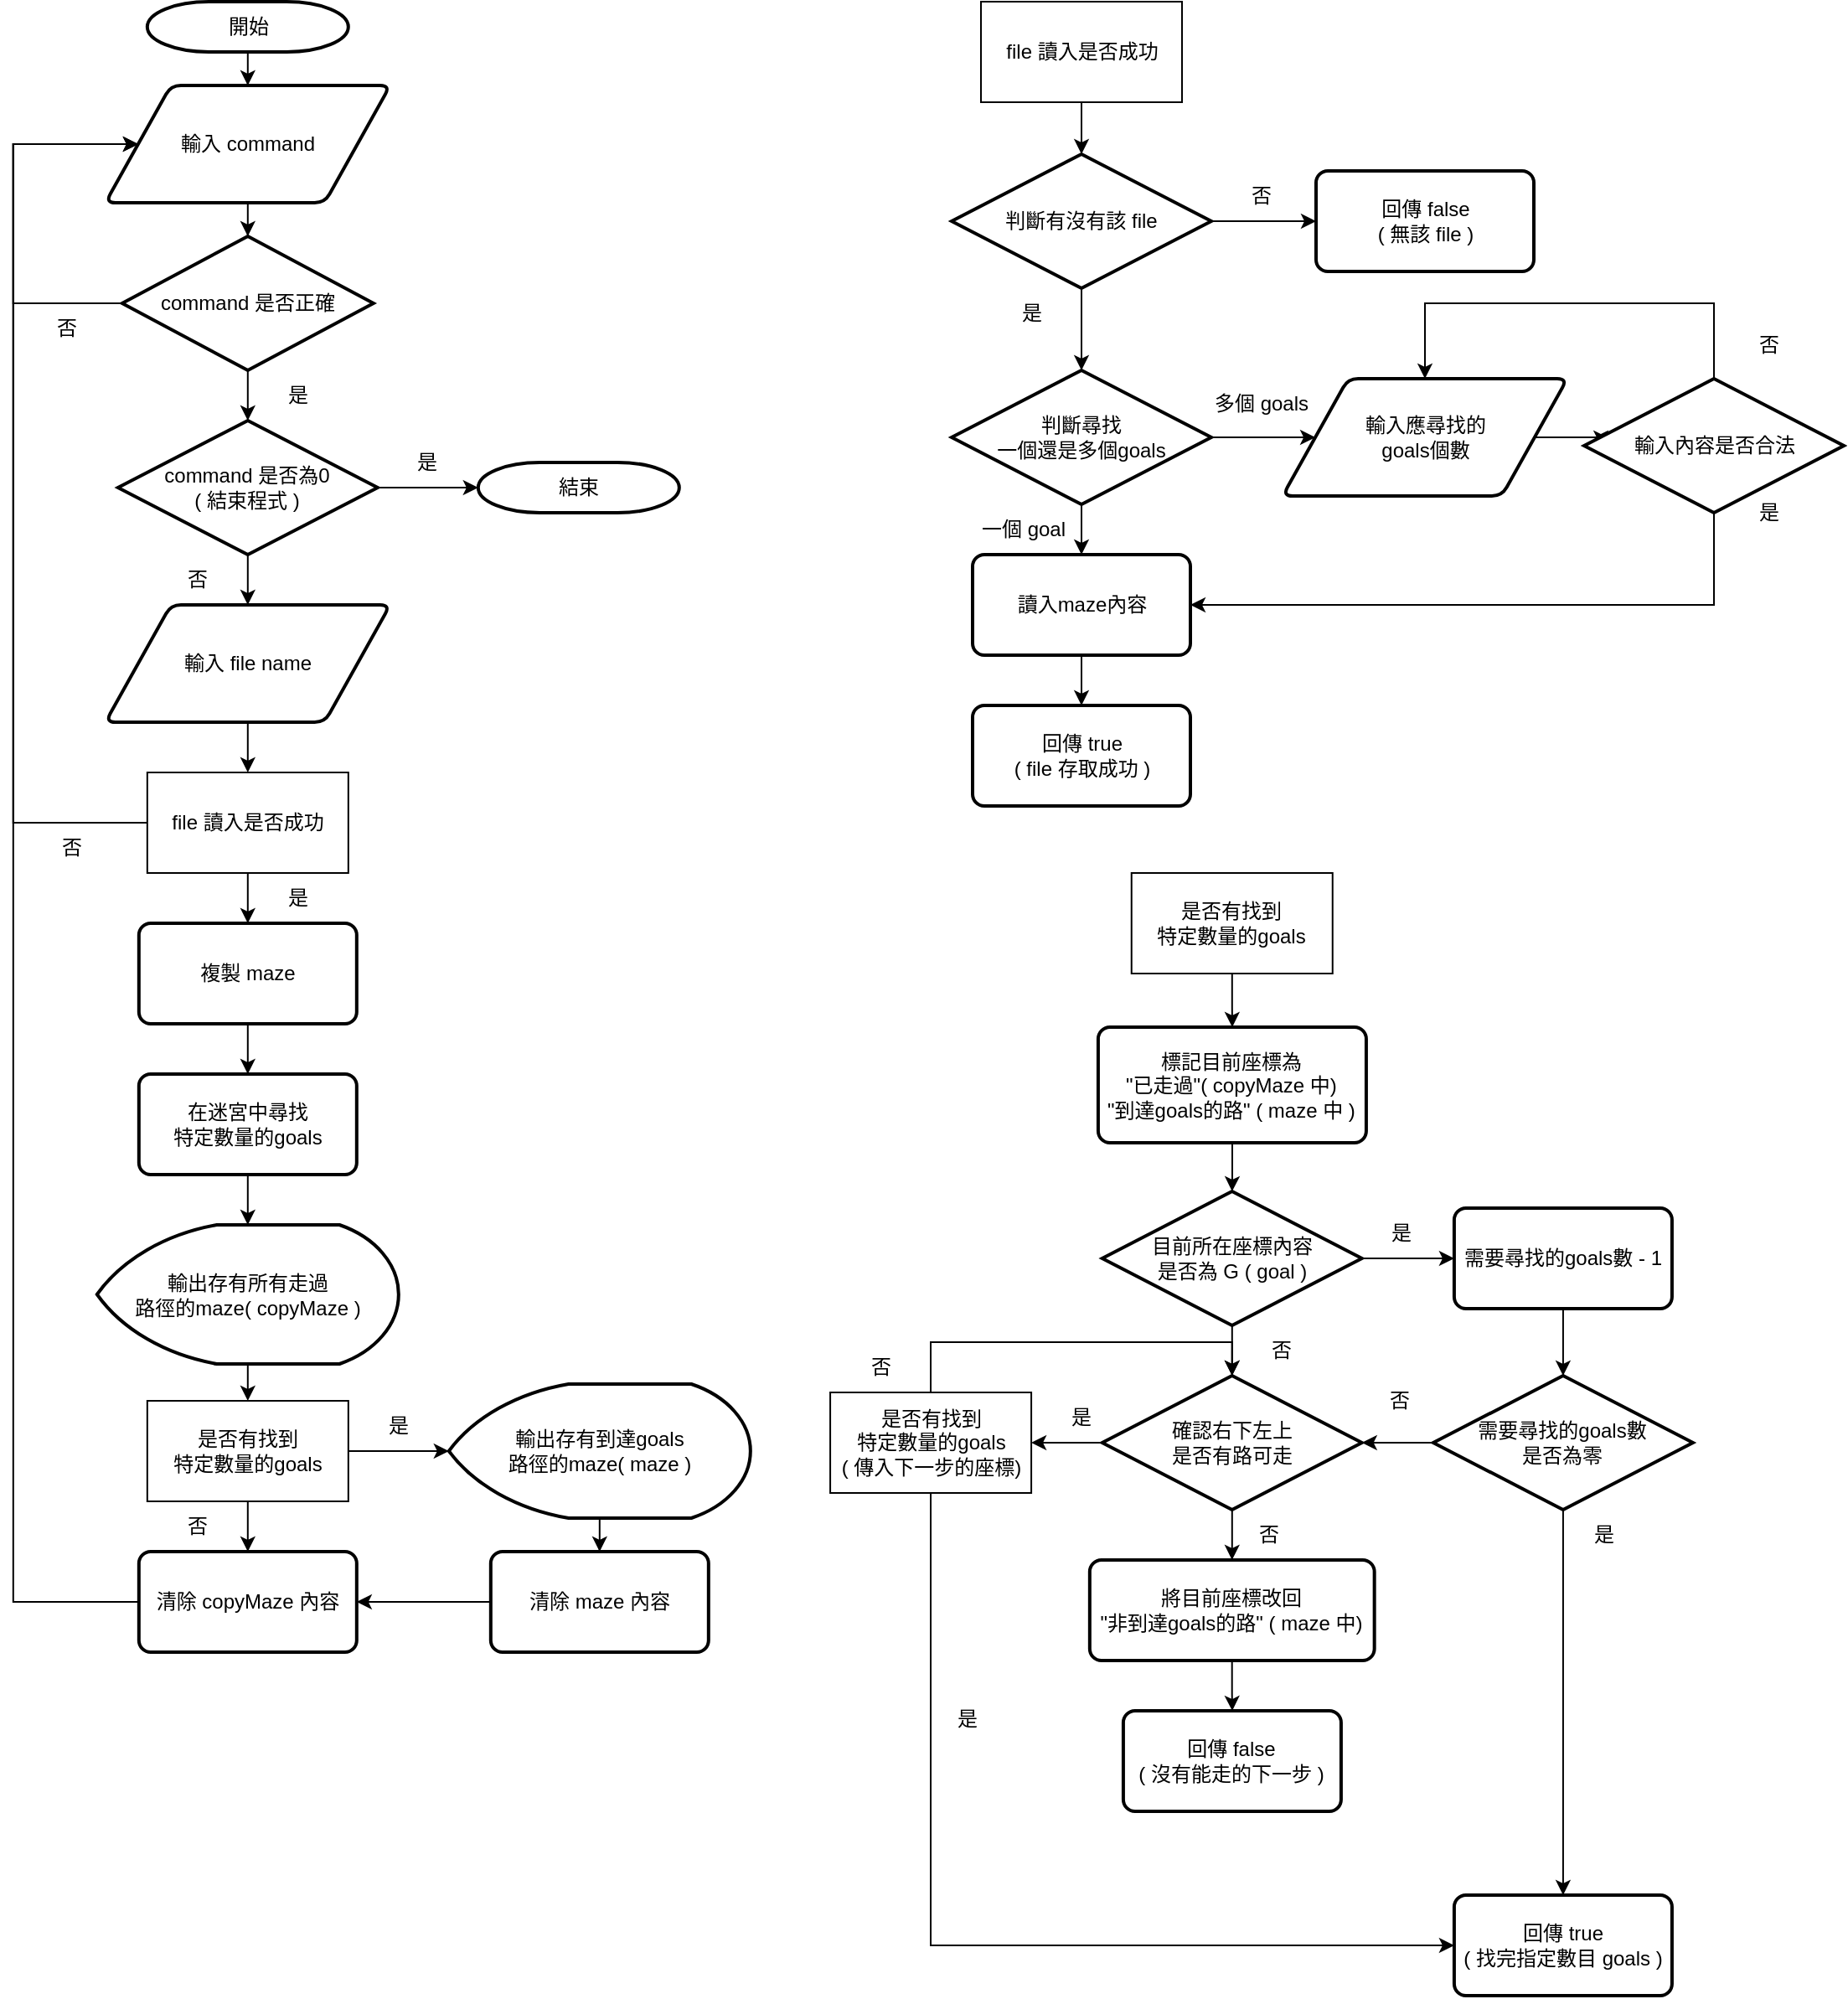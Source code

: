 <mxfile version="22.0.1" type="device">
  <diagram id="6a731a19-8d31-9384-78a2-239565b7b9f0" name="Page-1">
    <mxGraphModel dx="1674" dy="750" grid="1" gridSize="10" guides="1" tooltips="1" connect="1" arrows="1" fold="1" page="1" pageScale="1" pageWidth="1169" pageHeight="827" background="none" math="0" shadow="0">
      <root>
        <mxCell id="0" />
        <mxCell id="1" parent="0" />
        <mxCell id="fYadWOl1rb0CboXV9mMa-138" value="" style="edgeStyle=orthogonalEdgeStyle;rounded=0;orthogonalLoop=1;jettySize=auto;html=1;" parent="1" source="fYadWOl1rb0CboXV9mMa-135" target="fYadWOl1rb0CboXV9mMa-136" edge="1">
          <mxGeometry relative="1" as="geometry" />
        </mxCell>
        <mxCell id="fYadWOl1rb0CboXV9mMa-135" value="file 讀入是否成功" style="rounded=0;whiteSpace=wrap;html=1;" parent="1" vertex="1">
          <mxGeometry x="617.5" y="40" width="120" height="60" as="geometry" />
        </mxCell>
        <mxCell id="fYadWOl1rb0CboXV9mMa-143" style="edgeStyle=orthogonalEdgeStyle;rounded=0;orthogonalLoop=1;jettySize=auto;html=1;entryX=0;entryY=0.5;entryDx=0;entryDy=0;" parent="1" source="fYadWOl1rb0CboXV9mMa-136" target="fYadWOl1rb0CboXV9mMa-139" edge="1">
          <mxGeometry relative="1" as="geometry" />
        </mxCell>
        <mxCell id="fYadWOl1rb0CboXV9mMa-145" value="" style="edgeStyle=orthogonalEdgeStyle;rounded=0;orthogonalLoop=1;jettySize=auto;html=1;" parent="1" source="fYadWOl1rb0CboXV9mMa-136" target="fYadWOl1rb0CboXV9mMa-144" edge="1">
          <mxGeometry relative="1" as="geometry" />
        </mxCell>
        <mxCell id="fYadWOl1rb0CboXV9mMa-136" value="判斷有沒有該 file" style="strokeWidth=2;html=1;shape=mxgraph.flowchart.decision;whiteSpace=wrap;" parent="1" vertex="1">
          <mxGeometry x="600" y="131" width="155" height="80" as="geometry" />
        </mxCell>
        <mxCell id="fYadWOl1rb0CboXV9mMa-139" value="回傳 false&lt;br&gt;( 無該 file )" style="rounded=1;whiteSpace=wrap;html=1;absoluteArcSize=1;arcSize=14;strokeWidth=2;" parent="1" vertex="1">
          <mxGeometry x="817.5" y="141" width="130" height="60" as="geometry" />
        </mxCell>
        <mxCell id="fYadWOl1rb0CboXV9mMa-141" value="否" style="text;html=1;strokeColor=none;fillColor=none;align=center;verticalAlign=middle;whiteSpace=wrap;rounded=0;" parent="1" vertex="1">
          <mxGeometry x="755" y="141" width="60" height="30" as="geometry" />
        </mxCell>
        <mxCell id="fYadWOl1rb0CboXV9mMa-148" value="" style="edgeStyle=orthogonalEdgeStyle;rounded=0;orthogonalLoop=1;jettySize=auto;html=1;" parent="1" source="fYadWOl1rb0CboXV9mMa-144" target="fYadWOl1rb0CboXV9mMa-147" edge="1">
          <mxGeometry relative="1" as="geometry" />
        </mxCell>
        <mxCell id="fYadWOl1rb0CboXV9mMa-154" style="edgeStyle=orthogonalEdgeStyle;rounded=0;orthogonalLoop=1;jettySize=auto;html=1;entryX=0;entryY=0.5;entryDx=0;entryDy=0;" parent="1" source="fYadWOl1rb0CboXV9mMa-144" target="fYadWOl1rb0CboXV9mMa-153" edge="1">
          <mxGeometry relative="1" as="geometry" />
        </mxCell>
        <mxCell id="fYadWOl1rb0CboXV9mMa-144" value="判斷尋找&lt;br&gt;一個還是多個goals" style="strokeWidth=2;html=1;shape=mxgraph.flowchart.decision;whiteSpace=wrap;" parent="1" vertex="1">
          <mxGeometry x="600" y="260" width="155" height="80" as="geometry" />
        </mxCell>
        <mxCell id="fYadWOl1rb0CboXV9mMa-146" value="是" style="text;html=1;strokeColor=none;fillColor=none;align=center;verticalAlign=middle;whiteSpace=wrap;rounded=0;" parent="1" vertex="1">
          <mxGeometry x="617.5" y="211" width="60" height="30" as="geometry" />
        </mxCell>
        <mxCell id="fYadWOl1rb0CboXV9mMa-165" value="" style="edgeStyle=orthogonalEdgeStyle;rounded=0;orthogonalLoop=1;jettySize=auto;html=1;" parent="1" source="fYadWOl1rb0CboXV9mMa-147" target="fYadWOl1rb0CboXV9mMa-164" edge="1">
          <mxGeometry relative="1" as="geometry" />
        </mxCell>
        <mxCell id="fYadWOl1rb0CboXV9mMa-147" value="讀入maze內容" style="rounded=1;whiteSpace=wrap;html=1;absoluteArcSize=1;arcSize=14;strokeWidth=2;" parent="1" vertex="1">
          <mxGeometry x="612.5" y="370" width="130" height="60" as="geometry" />
        </mxCell>
        <mxCell id="fYadWOl1rb0CboXV9mMa-149" value="一個 goal" style="text;html=1;strokeColor=none;fillColor=none;align=center;verticalAlign=middle;whiteSpace=wrap;rounded=0;" parent="1" vertex="1">
          <mxGeometry x="612.5" y="340" width="60" height="30" as="geometry" />
        </mxCell>
        <mxCell id="fYadWOl1rb0CboXV9mMa-152" value="多個 goals" style="text;html=1;strokeColor=none;fillColor=none;align=center;verticalAlign=middle;whiteSpace=wrap;rounded=0;" parent="1" vertex="1">
          <mxGeometry x="755" y="265" width="60" height="30" as="geometry" />
        </mxCell>
        <mxCell id="fYadWOl1rb0CboXV9mMa-157" value="" style="edgeStyle=orthogonalEdgeStyle;rounded=0;orthogonalLoop=1;jettySize=auto;html=1;" parent="1" source="fYadWOl1rb0CboXV9mMa-153" target="fYadWOl1rb0CboXV9mMa-156" edge="1">
          <mxGeometry relative="1" as="geometry" />
        </mxCell>
        <mxCell id="fYadWOl1rb0CboXV9mMa-153" value="輸入應尋找的&lt;br&gt;goals個數" style="shape=parallelogram;html=1;strokeWidth=2;perimeter=parallelogramPerimeter;whiteSpace=wrap;rounded=1;arcSize=12;size=0.23;" parent="1" vertex="1">
          <mxGeometry x="797.5" y="265" width="170" height="70" as="geometry" />
        </mxCell>
        <mxCell id="fYadWOl1rb0CboXV9mMa-160" style="edgeStyle=orthogonalEdgeStyle;rounded=0;orthogonalLoop=1;jettySize=auto;html=1;entryX=1;entryY=0.5;entryDx=0;entryDy=0;" parent="1" source="fYadWOl1rb0CboXV9mMa-156" target="fYadWOl1rb0CboXV9mMa-147" edge="1">
          <mxGeometry relative="1" as="geometry">
            <Array as="points">
              <mxPoint x="1055" y="400" />
            </Array>
          </mxGeometry>
        </mxCell>
        <mxCell id="fYadWOl1rb0CboXV9mMa-161" style="edgeStyle=orthogonalEdgeStyle;rounded=0;orthogonalLoop=1;jettySize=auto;html=1;entryX=0.5;entryY=0;entryDx=0;entryDy=0;" parent="1" source="fYadWOl1rb0CboXV9mMa-156" target="fYadWOl1rb0CboXV9mMa-153" edge="1">
          <mxGeometry relative="1" as="geometry">
            <Array as="points">
              <mxPoint x="1055" y="220" />
              <mxPoint x="882" y="220" />
            </Array>
          </mxGeometry>
        </mxCell>
        <mxCell id="fYadWOl1rb0CboXV9mMa-156" value="輸入內容是否合法" style="strokeWidth=2;html=1;shape=mxgraph.flowchart.decision;whiteSpace=wrap;" parent="1" vertex="1">
          <mxGeometry x="977.5" y="265" width="155" height="80" as="geometry" />
        </mxCell>
        <mxCell id="fYadWOl1rb0CboXV9mMa-162" value="是" style="text;html=1;strokeColor=none;fillColor=none;align=center;verticalAlign=middle;whiteSpace=wrap;rounded=0;" parent="1" vertex="1">
          <mxGeometry x="1057.5" y="330" width="60" height="30" as="geometry" />
        </mxCell>
        <mxCell id="fYadWOl1rb0CboXV9mMa-163" value="否" style="text;html=1;strokeColor=none;fillColor=none;align=center;verticalAlign=middle;whiteSpace=wrap;rounded=0;" parent="1" vertex="1">
          <mxGeometry x="1057.5" y="230" width="60" height="30" as="geometry" />
        </mxCell>
        <mxCell id="fYadWOl1rb0CboXV9mMa-164" value="回傳 true&lt;br&gt;( file 存取成功 )" style="rounded=1;whiteSpace=wrap;html=1;absoluteArcSize=1;arcSize=14;strokeWidth=2;" parent="1" vertex="1">
          <mxGeometry x="612.5" y="460" width="130" height="60" as="geometry" />
        </mxCell>
        <mxCell id="fYadWOl1rb0CboXV9mMa-168" value="" style="edgeStyle=orthogonalEdgeStyle;rounded=0;orthogonalLoop=1;jettySize=auto;html=1;" parent="1" source="fYadWOl1rb0CboXV9mMa-166" target="fYadWOl1rb0CboXV9mMa-167" edge="1">
          <mxGeometry relative="1" as="geometry" />
        </mxCell>
        <mxCell id="fYadWOl1rb0CboXV9mMa-166" value="是否有找到&lt;br&gt;特定數量的goals" style="rounded=0;whiteSpace=wrap;html=1;" parent="1" vertex="1">
          <mxGeometry x="707.37" y="560" width="120" height="60" as="geometry" />
        </mxCell>
        <mxCell id="fYadWOl1rb0CboXV9mMa-170" value="" style="edgeStyle=orthogonalEdgeStyle;rounded=0;orthogonalLoop=1;jettySize=auto;html=1;" parent="1" source="fYadWOl1rb0CboXV9mMa-167" target="fYadWOl1rb0CboXV9mMa-169" edge="1">
          <mxGeometry relative="1" as="geometry" />
        </mxCell>
        <mxCell id="fYadWOl1rb0CboXV9mMa-167" value="標記目前座標為&lt;br&gt;&quot;已走過&quot;( copyMaze 中)&lt;br&gt;&quot;到達goals的路&quot; ( maze 中 )" style="rounded=1;whiteSpace=wrap;html=1;absoluteArcSize=1;arcSize=14;strokeWidth=2;" parent="1" vertex="1">
          <mxGeometry x="687.46" y="652" width="160" height="69" as="geometry" />
        </mxCell>
        <mxCell id="fYadWOl1rb0CboXV9mMa-172" value="" style="edgeStyle=orthogonalEdgeStyle;rounded=0;orthogonalLoop=1;jettySize=auto;html=1;" parent="1" source="fYadWOl1rb0CboXV9mMa-169" target="fYadWOl1rb0CboXV9mMa-171" edge="1">
          <mxGeometry relative="1" as="geometry" />
        </mxCell>
        <mxCell id="fYadWOl1rb0CboXV9mMa-186" value="" style="edgeStyle=orthogonalEdgeStyle;rounded=0;orthogonalLoop=1;jettySize=auto;html=1;" parent="1" source="fYadWOl1rb0CboXV9mMa-169" target="fYadWOl1rb0CboXV9mMa-184" edge="1">
          <mxGeometry relative="1" as="geometry" />
        </mxCell>
        <mxCell id="fYadWOl1rb0CboXV9mMa-169" value="目前所在座標內容&lt;br&gt;是否為 G ( goal )" style="strokeWidth=2;html=1;shape=mxgraph.flowchart.decision;whiteSpace=wrap;" parent="1" vertex="1">
          <mxGeometry x="689.87" y="750" width="155" height="80" as="geometry" />
        </mxCell>
        <mxCell id="fYadWOl1rb0CboXV9mMa-175" value="" style="edgeStyle=orthogonalEdgeStyle;rounded=0;orthogonalLoop=1;jettySize=auto;html=1;" parent="1" source="fYadWOl1rb0CboXV9mMa-171" target="fYadWOl1rb0CboXV9mMa-174" edge="1">
          <mxGeometry relative="1" as="geometry" />
        </mxCell>
        <mxCell id="fYadWOl1rb0CboXV9mMa-171" value="需要尋找的goals數 - 1" style="rounded=1;whiteSpace=wrap;html=1;absoluteArcSize=1;arcSize=14;strokeWidth=2;" parent="1" vertex="1">
          <mxGeometry x="899.96" y="760" width="130" height="60" as="geometry" />
        </mxCell>
        <mxCell id="fYadWOl1rb0CboXV9mMa-173" value="是" style="text;html=1;strokeColor=none;fillColor=none;align=center;verticalAlign=middle;whiteSpace=wrap;rounded=0;" parent="1" vertex="1">
          <mxGeometry x="847.46" y="760" width="42.59" height="30" as="geometry" />
        </mxCell>
        <mxCell id="fYadWOl1rb0CboXV9mMa-177" value="" style="edgeStyle=orthogonalEdgeStyle;rounded=0;orthogonalLoop=1;jettySize=auto;html=1;" parent="1" source="fYadWOl1rb0CboXV9mMa-174" target="fYadWOl1rb0CboXV9mMa-176" edge="1">
          <mxGeometry relative="1" as="geometry" />
        </mxCell>
        <mxCell id="fYadWOl1rb0CboXV9mMa-187" value="" style="edgeStyle=orthogonalEdgeStyle;rounded=0;orthogonalLoop=1;jettySize=auto;html=1;" parent="1" source="fYadWOl1rb0CboXV9mMa-174" target="fYadWOl1rb0CboXV9mMa-184" edge="1">
          <mxGeometry relative="1" as="geometry" />
        </mxCell>
        <mxCell id="fYadWOl1rb0CboXV9mMa-174" value="需要尋找的goals數&lt;br&gt;是否為零" style="strokeWidth=2;html=1;shape=mxgraph.flowchart.decision;whiteSpace=wrap;" parent="1" vertex="1">
          <mxGeometry x="887.46" y="860" width="155" height="80" as="geometry" />
        </mxCell>
        <mxCell id="fYadWOl1rb0CboXV9mMa-178" value="是" style="text;html=1;strokeColor=none;fillColor=none;align=center;verticalAlign=middle;whiteSpace=wrap;rounded=0;" parent="1" vertex="1">
          <mxGeometry x="967.55" y="940" width="42.59" height="30" as="geometry" />
        </mxCell>
        <mxCell id="fYadWOl1rb0CboXV9mMa-181" value="否" style="text;html=1;strokeColor=none;fillColor=none;align=center;verticalAlign=middle;whiteSpace=wrap;rounded=0;" parent="1" vertex="1">
          <mxGeometry x="844.87" y="860" width="45.09" height="30" as="geometry" />
        </mxCell>
        <mxCell id="fYadWOl1rb0CboXV9mMa-183" value="否" style="text;html=1;strokeColor=none;fillColor=none;align=center;verticalAlign=middle;whiteSpace=wrap;rounded=0;" parent="1" vertex="1">
          <mxGeometry x="767.37" y="830" width="60" height="30" as="geometry" />
        </mxCell>
        <mxCell id="fYadWOl1rb0CboXV9mMa-189" value="" style="edgeStyle=orthogonalEdgeStyle;rounded=0;orthogonalLoop=1;jettySize=auto;html=1;" parent="1" source="fYadWOl1rb0CboXV9mMa-184" target="fYadWOl1rb0CboXV9mMa-188" edge="1">
          <mxGeometry relative="1" as="geometry" />
        </mxCell>
        <mxCell id="fYadWOl1rb0CboXV9mMa-210" value="" style="edgeStyle=orthogonalEdgeStyle;rounded=0;orthogonalLoop=1;jettySize=auto;html=1;" parent="1" source="fYadWOl1rb0CboXV9mMa-184" target="fYadWOl1rb0CboXV9mMa-200" edge="1">
          <mxGeometry relative="1" as="geometry" />
        </mxCell>
        <mxCell id="fYadWOl1rb0CboXV9mMa-184" value="確認右下左上&lt;br&gt;是否有路可走" style="strokeWidth=2;html=1;shape=mxgraph.flowchart.decision;whiteSpace=wrap;" parent="1" vertex="1">
          <mxGeometry x="689.87" y="860" width="155" height="80" as="geometry" />
        </mxCell>
        <mxCell id="fYadWOl1rb0CboXV9mMa-195" value="" style="edgeStyle=orthogonalEdgeStyle;rounded=0;orthogonalLoop=1;jettySize=auto;html=1;" parent="1" source="fYadWOl1rb0CboXV9mMa-188" target="fYadWOl1rb0CboXV9mMa-194" edge="1">
          <mxGeometry relative="1" as="geometry" />
        </mxCell>
        <mxCell id="fYadWOl1rb0CboXV9mMa-188" value="將目前座標改回&lt;br&gt;&quot;非到達goals的路&quot; ( maze 中)" style="rounded=1;whiteSpace=wrap;html=1;absoluteArcSize=1;arcSize=14;strokeWidth=2;" parent="1" vertex="1">
          <mxGeometry x="682.42" y="970" width="169.91" height="60" as="geometry" />
        </mxCell>
        <mxCell id="fYadWOl1rb0CboXV9mMa-190" value="否" style="text;html=1;strokeColor=none;fillColor=none;align=center;verticalAlign=middle;whiteSpace=wrap;rounded=0;" parent="1" vertex="1">
          <mxGeometry x="767.37" y="940" width="45.09" height="30" as="geometry" />
        </mxCell>
        <mxCell id="fYadWOl1rb0CboXV9mMa-193" value="是" style="text;html=1;strokeColor=none;fillColor=none;align=center;verticalAlign=middle;whiteSpace=wrap;rounded=0;" parent="1" vertex="1">
          <mxGeometry x="587.54" y="1050" width="42.59" height="30" as="geometry" />
        </mxCell>
        <mxCell id="fYadWOl1rb0CboXV9mMa-194" value="回傳 false&lt;br&gt;( 沒有能走的下一步 )" style="rounded=1;whiteSpace=wrap;html=1;absoluteArcSize=1;arcSize=14;strokeWidth=2;" parent="1" vertex="1">
          <mxGeometry x="702.46" y="1060" width="130" height="60" as="geometry" />
        </mxCell>
        <mxCell id="fYadWOl1rb0CboXV9mMa-176" value="回傳 true&lt;br&gt;( 找完指定數目 goals )" style="rounded=1;whiteSpace=wrap;html=1;absoluteArcSize=1;arcSize=14;strokeWidth=2;" parent="1" vertex="1">
          <mxGeometry x="899.96" y="1170" width="130" height="60" as="geometry" />
        </mxCell>
        <mxCell id="fYadWOl1rb0CboXV9mMa-211" style="edgeStyle=orthogonalEdgeStyle;rounded=0;orthogonalLoop=1;jettySize=auto;html=1;entryX=0;entryY=0.5;entryDx=0;entryDy=0;" parent="1" source="fYadWOl1rb0CboXV9mMa-200" target="fYadWOl1rb0CboXV9mMa-176" edge="1">
          <mxGeometry relative="1" as="geometry">
            <Array as="points">
              <mxPoint x="587.13" y="1200" />
            </Array>
          </mxGeometry>
        </mxCell>
        <mxCell id="fYadWOl1rb0CboXV9mMa-212" style="edgeStyle=orthogonalEdgeStyle;rounded=0;orthogonalLoop=1;jettySize=auto;html=1;entryX=0;entryY=1;entryDx=0;entryDy=0;" parent="1" source="fYadWOl1rb0CboXV9mMa-200" target="fYadWOl1rb0CboXV9mMa-183" edge="1">
          <mxGeometry relative="1" as="geometry">
            <Array as="points">
              <mxPoint x="587.13" y="840" />
              <mxPoint x="767.13" y="840" />
            </Array>
          </mxGeometry>
        </mxCell>
        <mxCell id="fYadWOl1rb0CboXV9mMa-200" value="是否有找到&lt;br&gt;特定數量的goals&lt;br&gt;( 傳入下一步的座標)" style="rounded=0;whiteSpace=wrap;html=1;" parent="1" vertex="1">
          <mxGeometry x="527.54" y="870" width="120" height="60" as="geometry" />
        </mxCell>
        <mxCell id="fYadWOl1rb0CboXV9mMa-206" value="是" style="text;html=1;strokeColor=none;fillColor=none;align=center;verticalAlign=middle;whiteSpace=wrap;rounded=0;" parent="1" vertex="1">
          <mxGeometry x="656.21" y="870" width="42.59" height="30" as="geometry" />
        </mxCell>
        <mxCell id="fYadWOl1rb0CboXV9mMa-209" value="否" style="text;html=1;strokeColor=none;fillColor=none;align=center;verticalAlign=middle;whiteSpace=wrap;rounded=0;" parent="1" vertex="1">
          <mxGeometry x="527.54" y="840" width="60" height="30" as="geometry" />
        </mxCell>
        <mxCell id="75rntSeeKPvbKiMtAnVD-2" value="" style="group" parent="1" vertex="1" connectable="0">
          <mxGeometry x="39.91" y="40" width="440" height="985" as="geometry" />
        </mxCell>
        <mxCell id="2" value="開始" style="shape=mxgraph.flowchart.terminator;strokeWidth=2;gradientColor=none;gradientDirection=north;fontStyle=0;html=1;" parent="75rntSeeKPvbKiMtAnVD-2" vertex="1">
          <mxGeometry x="80" width="120" height="30" as="geometry" />
        </mxCell>
        <mxCell id="fYadWOl1rb0CboXV9mMa-60" value="輸入 command" style="shape=parallelogram;html=1;strokeWidth=2;perimeter=parallelogramPerimeter;whiteSpace=wrap;rounded=1;arcSize=12;size=0.23;" parent="75rntSeeKPvbKiMtAnVD-2" vertex="1">
          <mxGeometry x="55" y="50" width="170" height="70" as="geometry" />
        </mxCell>
        <mxCell id="fYadWOl1rb0CboXV9mMa-63" value="" style="edgeStyle=orthogonalEdgeStyle;rounded=0;orthogonalLoop=1;jettySize=auto;html=1;" parent="75rntSeeKPvbKiMtAnVD-2" source="2" target="fYadWOl1rb0CboXV9mMa-60" edge="1">
          <mxGeometry relative="1" as="geometry" />
        </mxCell>
        <mxCell id="fYadWOl1rb0CboXV9mMa-66" style="edgeStyle=orthogonalEdgeStyle;rounded=0;orthogonalLoop=1;jettySize=auto;html=1;entryX=0;entryY=0.5;entryDx=0;entryDy=0;exitX=0;exitY=0.5;exitDx=0;exitDy=0;exitPerimeter=0;" parent="75rntSeeKPvbKiMtAnVD-2" source="fYadWOl1rb0CboXV9mMa-64" target="fYadWOl1rb0CboXV9mMa-60" edge="1">
          <mxGeometry relative="1" as="geometry">
            <Array as="points">
              <mxPoint y="180" />
              <mxPoint y="85" />
            </Array>
          </mxGeometry>
        </mxCell>
        <mxCell id="fYadWOl1rb0CboXV9mMa-64" value="command 是否正確" style="strokeWidth=2;html=1;shape=mxgraph.flowchart.decision;whiteSpace=wrap;" parent="75rntSeeKPvbKiMtAnVD-2" vertex="1">
          <mxGeometry x="65" y="140" width="150" height="80" as="geometry" />
        </mxCell>
        <mxCell id="fYadWOl1rb0CboXV9mMa-65" value="" style="edgeStyle=orthogonalEdgeStyle;rounded=0;orthogonalLoop=1;jettySize=auto;html=1;" parent="75rntSeeKPvbKiMtAnVD-2" source="fYadWOl1rb0CboXV9mMa-60" target="fYadWOl1rb0CboXV9mMa-64" edge="1">
          <mxGeometry relative="1" as="geometry" />
        </mxCell>
        <mxCell id="fYadWOl1rb0CboXV9mMa-70" value="否" style="text;html=1;strokeColor=none;fillColor=none;align=center;verticalAlign=middle;whiteSpace=wrap;rounded=0;" parent="75rntSeeKPvbKiMtAnVD-2" vertex="1">
          <mxGeometry x="2.5" y="180" width="60" height="30" as="geometry" />
        </mxCell>
        <mxCell id="fYadWOl1rb0CboXV9mMa-75" value="是" style="text;html=1;strokeColor=none;fillColor=none;align=center;verticalAlign=middle;whiteSpace=wrap;rounded=0;" parent="75rntSeeKPvbKiMtAnVD-2" vertex="1">
          <mxGeometry x="140" y="220" width="60" height="30" as="geometry" />
        </mxCell>
        <mxCell id="fYadWOl1rb0CboXV9mMa-76" value="command 是否為0 &lt;br&gt;( 結束程式 )" style="strokeWidth=2;html=1;shape=mxgraph.flowchart.decision;whiteSpace=wrap;" parent="75rntSeeKPvbKiMtAnVD-2" vertex="1">
          <mxGeometry x="62.5" y="250" width="155" height="80" as="geometry" />
        </mxCell>
        <mxCell id="fYadWOl1rb0CboXV9mMa-77" value="" style="edgeStyle=orthogonalEdgeStyle;rounded=0;orthogonalLoop=1;jettySize=auto;html=1;" parent="75rntSeeKPvbKiMtAnVD-2" source="fYadWOl1rb0CboXV9mMa-64" target="fYadWOl1rb0CboXV9mMa-76" edge="1">
          <mxGeometry relative="1" as="geometry" />
        </mxCell>
        <mxCell id="fYadWOl1rb0CboXV9mMa-78" value="結束" style="shape=mxgraph.flowchart.terminator;strokeWidth=2;gradientColor=none;gradientDirection=north;fontStyle=0;html=1;" parent="75rntSeeKPvbKiMtAnVD-2" vertex="1">
          <mxGeometry x="277.5" y="275" width="120" height="30" as="geometry" />
        </mxCell>
        <mxCell id="fYadWOl1rb0CboXV9mMa-79" value="" style="edgeStyle=orthogonalEdgeStyle;rounded=0;orthogonalLoop=1;jettySize=auto;html=1;" parent="75rntSeeKPvbKiMtAnVD-2" source="fYadWOl1rb0CboXV9mMa-76" target="fYadWOl1rb0CboXV9mMa-78" edge="1">
          <mxGeometry relative="1" as="geometry" />
        </mxCell>
        <mxCell id="fYadWOl1rb0CboXV9mMa-80" value="是" style="text;html=1;strokeColor=none;fillColor=none;align=center;verticalAlign=middle;whiteSpace=wrap;rounded=0;" parent="75rntSeeKPvbKiMtAnVD-2" vertex="1">
          <mxGeometry x="217.5" y="260" width="60" height="30" as="geometry" />
        </mxCell>
        <mxCell id="fYadWOl1rb0CboXV9mMa-82" value="輸入 file name" style="shape=parallelogram;html=1;strokeWidth=2;perimeter=parallelogramPerimeter;whiteSpace=wrap;rounded=1;arcSize=12;size=0.23;" parent="75rntSeeKPvbKiMtAnVD-2" vertex="1">
          <mxGeometry x="55" y="360" width="170" height="70" as="geometry" />
        </mxCell>
        <mxCell id="fYadWOl1rb0CboXV9mMa-83" value="" style="edgeStyle=orthogonalEdgeStyle;rounded=0;orthogonalLoop=1;jettySize=auto;html=1;" parent="75rntSeeKPvbKiMtAnVD-2" source="fYadWOl1rb0CboXV9mMa-76" target="fYadWOl1rb0CboXV9mMa-82" edge="1">
          <mxGeometry relative="1" as="geometry" />
        </mxCell>
        <mxCell id="fYadWOl1rb0CboXV9mMa-84" value="否" style="text;html=1;strokeColor=none;fillColor=none;align=center;verticalAlign=middle;whiteSpace=wrap;rounded=0;" parent="75rntSeeKPvbKiMtAnVD-2" vertex="1">
          <mxGeometry x="80" y="330" width="60" height="30" as="geometry" />
        </mxCell>
        <mxCell id="fYadWOl1rb0CboXV9mMa-88" value="否" style="text;html=1;strokeColor=none;fillColor=none;align=center;verticalAlign=middle;whiteSpace=wrap;rounded=0;" parent="75rntSeeKPvbKiMtAnVD-2" vertex="1">
          <mxGeometry x="5" y="490" width="60" height="30" as="geometry" />
        </mxCell>
        <mxCell id="fYadWOl1rb0CboXV9mMa-91" value="是" style="text;html=1;strokeColor=none;fillColor=none;align=center;verticalAlign=middle;whiteSpace=wrap;rounded=0;" parent="75rntSeeKPvbKiMtAnVD-2" vertex="1">
          <mxGeometry x="140" y="520" width="60" height="30" as="geometry" />
        </mxCell>
        <mxCell id="fYadWOl1rb0CboXV9mMa-92" value="複製 maze" style="rounded=1;whiteSpace=wrap;html=1;absoluteArcSize=1;arcSize=14;strokeWidth=2;" parent="75rntSeeKPvbKiMtAnVD-2" vertex="1">
          <mxGeometry x="75" y="550" width="130" height="60" as="geometry" />
        </mxCell>
        <mxCell id="fYadWOl1rb0CboXV9mMa-103" value="在迷宮中尋找&lt;br&gt;特定數量的goals" style="rounded=1;whiteSpace=wrap;html=1;absoluteArcSize=1;arcSize=14;strokeWidth=2;" parent="75rntSeeKPvbKiMtAnVD-2" vertex="1">
          <mxGeometry x="75" y="640" width="130" height="60" as="geometry" />
        </mxCell>
        <mxCell id="fYadWOl1rb0CboXV9mMa-104" value="" style="edgeStyle=orthogonalEdgeStyle;rounded=0;orthogonalLoop=1;jettySize=auto;html=1;" parent="75rntSeeKPvbKiMtAnVD-2" source="fYadWOl1rb0CboXV9mMa-92" target="fYadWOl1rb0CboXV9mMa-103" edge="1">
          <mxGeometry relative="1" as="geometry" />
        </mxCell>
        <mxCell id="fYadWOl1rb0CboXV9mMa-105" value="輸出存有所有走過&lt;br&gt;路徑的maze( copyMaze )" style="strokeWidth=2;html=1;shape=mxgraph.flowchart.display;whiteSpace=wrap;" parent="75rntSeeKPvbKiMtAnVD-2" vertex="1">
          <mxGeometry x="50" y="730" width="180" height="83" as="geometry" />
        </mxCell>
        <mxCell id="fYadWOl1rb0CboXV9mMa-106" value="" style="edgeStyle=orthogonalEdgeStyle;rounded=0;orthogonalLoop=1;jettySize=auto;html=1;" parent="75rntSeeKPvbKiMtAnVD-2" source="fYadWOl1rb0CboXV9mMa-103" target="fYadWOl1rb0CboXV9mMa-105" edge="1">
          <mxGeometry relative="1" as="geometry" />
        </mxCell>
        <mxCell id="fYadWOl1rb0CboXV9mMa-109" value="輸出存有到達goals&lt;br&gt;路徑的maze( maze )" style="strokeWidth=2;html=1;shape=mxgraph.flowchart.display;whiteSpace=wrap;" parent="75rntSeeKPvbKiMtAnVD-2" vertex="1">
          <mxGeometry x="260" y="825" width="180" height="80" as="geometry" />
        </mxCell>
        <mxCell id="fYadWOl1rb0CboXV9mMa-111" value="是" style="text;html=1;strokeColor=none;fillColor=none;align=center;verticalAlign=middle;whiteSpace=wrap;rounded=0;" parent="75rntSeeKPvbKiMtAnVD-2" vertex="1">
          <mxGeometry x="200" y="835" width="60" height="30" as="geometry" />
        </mxCell>
        <mxCell id="fYadWOl1rb0CboXV9mMa-114" value="清除 maze 內容" style="rounded=1;whiteSpace=wrap;html=1;absoluteArcSize=1;arcSize=14;strokeWidth=2;" parent="75rntSeeKPvbKiMtAnVD-2" vertex="1">
          <mxGeometry x="285" y="925" width="130" height="60" as="geometry" />
        </mxCell>
        <mxCell id="fYadWOl1rb0CboXV9mMa-115" value="" style="edgeStyle=orthogonalEdgeStyle;rounded=0;orthogonalLoop=1;jettySize=auto;html=1;" parent="75rntSeeKPvbKiMtAnVD-2" source="fYadWOl1rb0CboXV9mMa-109" target="fYadWOl1rb0CboXV9mMa-114" edge="1">
          <mxGeometry relative="1" as="geometry" />
        </mxCell>
        <mxCell id="fYadWOl1rb0CboXV9mMa-121" style="edgeStyle=orthogonalEdgeStyle;rounded=0;orthogonalLoop=1;jettySize=auto;html=1;entryX=0;entryY=0.5;entryDx=0;entryDy=0;" parent="75rntSeeKPvbKiMtAnVD-2" source="fYadWOl1rb0CboXV9mMa-116" target="fYadWOl1rb0CboXV9mMa-60" edge="1">
          <mxGeometry relative="1" as="geometry">
            <Array as="points">
              <mxPoint y="955" />
              <mxPoint y="85" />
            </Array>
          </mxGeometry>
        </mxCell>
        <mxCell id="fYadWOl1rb0CboXV9mMa-116" value="清除 copyMaze 內容" style="rounded=1;whiteSpace=wrap;html=1;absoluteArcSize=1;arcSize=14;strokeWidth=2;" parent="75rntSeeKPvbKiMtAnVD-2" vertex="1">
          <mxGeometry x="75" y="925" width="130" height="60" as="geometry" />
        </mxCell>
        <mxCell id="fYadWOl1rb0CboXV9mMa-117" value="" style="edgeStyle=orthogonalEdgeStyle;rounded=0;orthogonalLoop=1;jettySize=auto;html=1;" parent="75rntSeeKPvbKiMtAnVD-2" source="fYadWOl1rb0CboXV9mMa-114" target="fYadWOl1rb0CboXV9mMa-116" edge="1">
          <mxGeometry relative="1" as="geometry" />
        </mxCell>
        <mxCell id="fYadWOl1rb0CboXV9mMa-127" style="edgeStyle=orthogonalEdgeStyle;rounded=0;orthogonalLoop=1;jettySize=auto;html=1;entryX=0.5;entryY=0;entryDx=0;entryDy=0;" parent="75rntSeeKPvbKiMtAnVD-2" source="fYadWOl1rb0CboXV9mMa-123" target="fYadWOl1rb0CboXV9mMa-92" edge="1">
          <mxGeometry relative="1" as="geometry" />
        </mxCell>
        <mxCell id="fYadWOl1rb0CboXV9mMa-129" style="edgeStyle=orthogonalEdgeStyle;rounded=0;orthogonalLoop=1;jettySize=auto;html=1;entryX=0;entryY=0.5;entryDx=0;entryDy=0;" parent="75rntSeeKPvbKiMtAnVD-2" source="fYadWOl1rb0CboXV9mMa-123" target="fYadWOl1rb0CboXV9mMa-60" edge="1">
          <mxGeometry relative="1" as="geometry">
            <Array as="points">
              <mxPoint y="490" />
              <mxPoint y="85" />
            </Array>
          </mxGeometry>
        </mxCell>
        <mxCell id="fYadWOl1rb0CboXV9mMa-123" value="file 讀入是否成功" style="rounded=0;whiteSpace=wrap;html=1;" parent="75rntSeeKPvbKiMtAnVD-2" vertex="1">
          <mxGeometry x="80" y="460" width="120" height="60" as="geometry" />
        </mxCell>
        <mxCell id="fYadWOl1rb0CboXV9mMa-126" style="edgeStyle=orthogonalEdgeStyle;rounded=0;orthogonalLoop=1;jettySize=auto;html=1;entryX=0.5;entryY=0;entryDx=0;entryDy=0;" parent="75rntSeeKPvbKiMtAnVD-2" source="fYadWOl1rb0CboXV9mMa-82" target="fYadWOl1rb0CboXV9mMa-123" edge="1">
          <mxGeometry relative="1" as="geometry" />
        </mxCell>
        <mxCell id="fYadWOl1rb0CboXV9mMa-134" style="edgeStyle=orthogonalEdgeStyle;rounded=0;orthogonalLoop=1;jettySize=auto;html=1;entryX=0.5;entryY=0;entryDx=0;entryDy=0;" parent="75rntSeeKPvbKiMtAnVD-2" source="fYadWOl1rb0CboXV9mMa-130" target="fYadWOl1rb0CboXV9mMa-116" edge="1">
          <mxGeometry relative="1" as="geometry" />
        </mxCell>
        <mxCell id="fYadWOl1rb0CboXV9mMa-130" value="是否有找到&lt;br&gt;特定數量的goals" style="rounded=0;whiteSpace=wrap;html=1;" parent="75rntSeeKPvbKiMtAnVD-2" vertex="1">
          <mxGeometry x="80" y="835" width="120" height="60" as="geometry" />
        </mxCell>
        <mxCell id="fYadWOl1rb0CboXV9mMa-131" value="" style="edgeStyle=orthogonalEdgeStyle;rounded=0;orthogonalLoop=1;jettySize=auto;html=1;" parent="75rntSeeKPvbKiMtAnVD-2" source="fYadWOl1rb0CboXV9mMa-105" target="fYadWOl1rb0CboXV9mMa-130" edge="1">
          <mxGeometry relative="1" as="geometry" />
        </mxCell>
        <mxCell id="fYadWOl1rb0CboXV9mMa-133" style="edgeStyle=orthogonalEdgeStyle;rounded=0;orthogonalLoop=1;jettySize=auto;html=1;entryX=0;entryY=0.5;entryDx=0;entryDy=0;entryPerimeter=0;" parent="75rntSeeKPvbKiMtAnVD-2" source="fYadWOl1rb0CboXV9mMa-130" target="fYadWOl1rb0CboXV9mMa-109" edge="1">
          <mxGeometry relative="1" as="geometry" />
        </mxCell>
        <mxCell id="fYadWOl1rb0CboXV9mMa-140" value="否" style="text;html=1;strokeColor=none;fillColor=none;align=center;verticalAlign=middle;whiteSpace=wrap;rounded=0;" parent="75rntSeeKPvbKiMtAnVD-2" vertex="1">
          <mxGeometry x="80" y="895" width="60" height="30" as="geometry" />
        </mxCell>
      </root>
    </mxGraphModel>
  </diagram>
</mxfile>
